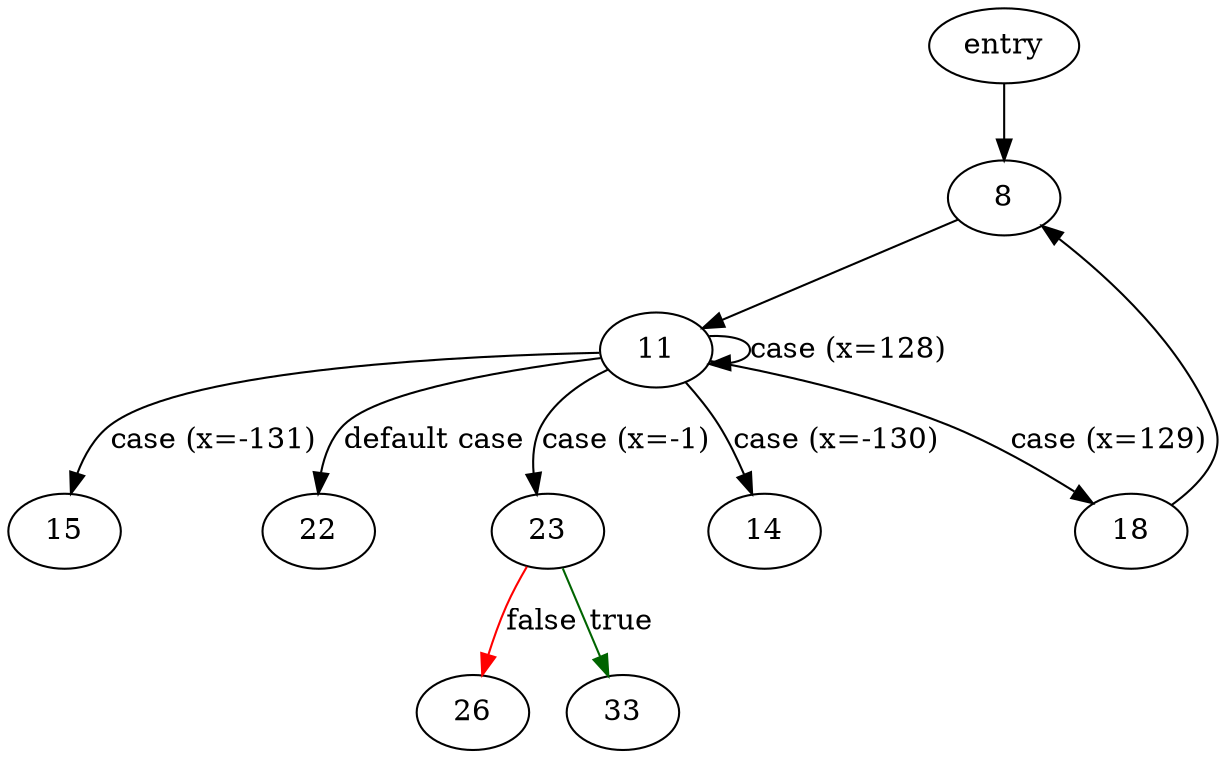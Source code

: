 digraph "main" {
	// Node definitions.
	2 [label=entry];
	8;
	11;
	14;
	15;
	18;
	22;
	23;
	26;
	33;

	// Edge definitions.
	2 -> 8;
	8 -> 11;
	11 -> 11 [label="case (x=128)"];
	11 -> 14 [label="case (x=-130)"];
	11 -> 15 [label="case (x=-131)"];
	11 -> 18 [label="case (x=129)"];
	11 -> 22 [label="default case"];
	11 -> 23 [label="case (x=-1)"];
	18 -> 8;
	23 -> 26 [
		color=red
		label=false
	];
	23 -> 33 [
		color=darkgreen
		label=true
	];
}